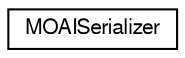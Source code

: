 digraph G
{
  edge [fontname="FreeSans",fontsize="10",labelfontname="FreeSans",labelfontsize="10"];
  node [fontname="FreeSans",fontsize="10",shape=record];
  rankdir=LR;
  Node1 [label="MOAISerializer",height=0.2,width=0.4,color="black", fillcolor="white", style="filled",URL="$class_m_o_a_i_serializer.html",tooltip="Manages serialization state of Lua tables and Moai objects. The serializer will produce a Lua script ..."];
}
